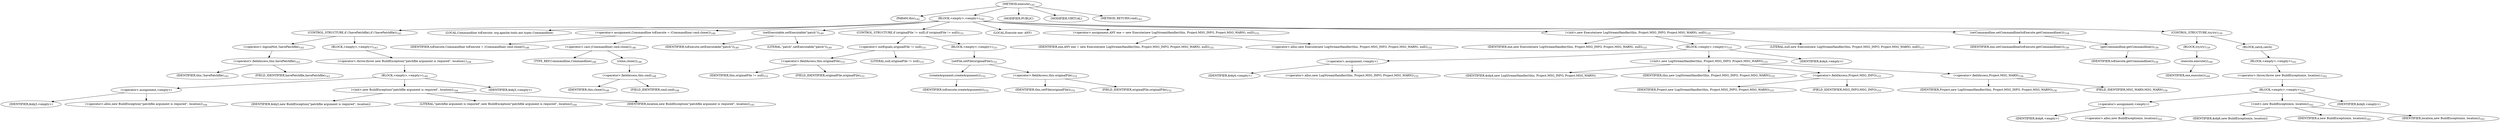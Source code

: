digraph "execute" {  
"173" [label = <(METHOD,execute)<SUB>142</SUB>> ]
"4" [label = <(PARAM,this)<SUB>142</SUB>> ]
"174" [label = <(BLOCK,&lt;empty&gt;,&lt;empty&gt;)<SUB>142</SUB>> ]
"175" [label = <(CONTROL_STRUCTURE,if (!havePatchfile),if (!havePatchfile))<SUB>143</SUB>> ]
"176" [label = <(&lt;operator&gt;.logicalNot,!havePatchfile)<SUB>143</SUB>> ]
"177" [label = <(&lt;operator&gt;.fieldAccess,this.havePatchfile)<SUB>143</SUB>> ]
"178" [label = <(IDENTIFIER,this,!havePatchfile)<SUB>143</SUB>> ]
"179" [label = <(FIELD_IDENTIFIER,havePatchfile,havePatchfile)<SUB>143</SUB>> ]
"180" [label = <(BLOCK,&lt;empty&gt;,&lt;empty&gt;)<SUB>143</SUB>> ]
"181" [label = <(&lt;operator&gt;.throw,throw new BuildException(&quot;patchfile argument is required&quot;, location);)<SUB>144</SUB>> ]
"182" [label = <(BLOCK,&lt;empty&gt;,&lt;empty&gt;)<SUB>144</SUB>> ]
"183" [label = <(&lt;operator&gt;.assignment,&lt;empty&gt;)> ]
"184" [label = <(IDENTIFIER,$obj3,&lt;empty&gt;)> ]
"185" [label = <(&lt;operator&gt;.alloc,new BuildException(&quot;patchfile argument is required&quot;, location))<SUB>144</SUB>> ]
"186" [label = <(&lt;init&gt;,new BuildException(&quot;patchfile argument is required&quot;, location))<SUB>144</SUB>> ]
"187" [label = <(IDENTIFIER,$obj3,new BuildException(&quot;patchfile argument is required&quot;, location))> ]
"188" [label = <(LITERAL,&quot;patchfile argument is required&quot;,new BuildException(&quot;patchfile argument is required&quot;, location))<SUB>144</SUB>> ]
"189" [label = <(IDENTIFIER,location,new BuildException(&quot;patchfile argument is required&quot;, location))<SUB>145</SUB>> ]
"190" [label = <(IDENTIFIER,$obj3,&lt;empty&gt;)> ]
"191" [label = <(LOCAL,Commandline toExecute: org.apache.tools.ant.types.Commandline)> ]
"192" [label = <(&lt;operator&gt;.assignment,Commandline toExecute = (Commandline) cmd.clone())<SUB>148</SUB>> ]
"193" [label = <(IDENTIFIER,toExecute,Commandline toExecute = (Commandline) cmd.clone())<SUB>148</SUB>> ]
"194" [label = <(&lt;operator&gt;.cast,(Commandline) cmd.clone())<SUB>148</SUB>> ]
"195" [label = <(TYPE_REF,Commandline,Commandline)<SUB>148</SUB>> ]
"196" [label = <(clone,clone())<SUB>148</SUB>> ]
"197" [label = <(&lt;operator&gt;.fieldAccess,this.cmd)<SUB>148</SUB>> ]
"198" [label = <(IDENTIFIER,this,clone())<SUB>148</SUB>> ]
"199" [label = <(FIELD_IDENTIFIER,cmd,cmd)<SUB>148</SUB>> ]
"200" [label = <(setExecutable,setExecutable(&quot;patch&quot;))<SUB>149</SUB>> ]
"201" [label = <(IDENTIFIER,toExecute,setExecutable(&quot;patch&quot;))<SUB>149</SUB>> ]
"202" [label = <(LITERAL,&quot;patch&quot;,setExecutable(&quot;patch&quot;))<SUB>149</SUB>> ]
"203" [label = <(CONTROL_STRUCTURE,if (originalFile != null),if (originalFile != null))<SUB>151</SUB>> ]
"204" [label = <(&lt;operator&gt;.notEquals,originalFile != null)<SUB>151</SUB>> ]
"205" [label = <(&lt;operator&gt;.fieldAccess,this.originalFile)<SUB>151</SUB>> ]
"206" [label = <(IDENTIFIER,this,originalFile != null)<SUB>151</SUB>> ]
"207" [label = <(FIELD_IDENTIFIER,originalFile,originalFile)<SUB>151</SUB>> ]
"208" [label = <(LITERAL,null,originalFile != null)<SUB>151</SUB>> ]
"209" [label = <(BLOCK,&lt;empty&gt;,&lt;empty&gt;)<SUB>151</SUB>> ]
"210" [label = <(setFile,setFile(originalFile))<SUB>152</SUB>> ]
"211" [label = <(createArgument,createArgument())<SUB>152</SUB>> ]
"212" [label = <(IDENTIFIER,toExecute,createArgument())<SUB>152</SUB>> ]
"213" [label = <(&lt;operator&gt;.fieldAccess,this.originalFile)<SUB>152</SUB>> ]
"214" [label = <(IDENTIFIER,this,setFile(originalFile))<SUB>152</SUB>> ]
"215" [label = <(FIELD_IDENTIFIER,originalFile,originalFile)<SUB>152</SUB>> ]
"6" [label = <(LOCAL,Execute exe: ANY)> ]
"216" [label = <(&lt;operator&gt;.assignment,ANY exe = new Execute(new LogStreamHandler(this, Project.MSG_INFO, Project.MSG_WARN), null))<SUB>155</SUB>> ]
"217" [label = <(IDENTIFIER,exe,ANY exe = new Execute(new LogStreamHandler(this, Project.MSG_INFO, Project.MSG_WARN), null))<SUB>155</SUB>> ]
"218" [label = <(&lt;operator&gt;.alloc,new Execute(new LogStreamHandler(this, Project.MSG_INFO, Project.MSG_WARN), null))<SUB>155</SUB>> ]
"219" [label = <(&lt;init&gt;,new Execute(new LogStreamHandler(this, Project.MSG_INFO, Project.MSG_WARN), null))<SUB>155</SUB>> ]
"5" [label = <(IDENTIFIER,exe,new Execute(new LogStreamHandler(this, Project.MSG_INFO, Project.MSG_WARN), null))<SUB>155</SUB>> ]
"220" [label = <(BLOCK,&lt;empty&gt;,&lt;empty&gt;)<SUB>155</SUB>> ]
"221" [label = <(&lt;operator&gt;.assignment,&lt;empty&gt;)> ]
"222" [label = <(IDENTIFIER,$obj4,&lt;empty&gt;)> ]
"223" [label = <(&lt;operator&gt;.alloc,new LogStreamHandler(this, Project.MSG_INFO, Project.MSG_WARN))<SUB>155</SUB>> ]
"224" [label = <(&lt;init&gt;,new LogStreamHandler(this, Project.MSG_INFO, Project.MSG_WARN))<SUB>155</SUB>> ]
"225" [label = <(IDENTIFIER,$obj4,new LogStreamHandler(this, Project.MSG_INFO, Project.MSG_WARN))> ]
"3" [label = <(IDENTIFIER,this,new LogStreamHandler(this, Project.MSG_INFO, Project.MSG_WARN))<SUB>155</SUB>> ]
"226" [label = <(&lt;operator&gt;.fieldAccess,Project.MSG_INFO)<SUB>155</SUB>> ]
"227" [label = <(IDENTIFIER,Project,new LogStreamHandler(this, Project.MSG_INFO, Project.MSG_WARN))<SUB>155</SUB>> ]
"228" [label = <(FIELD_IDENTIFIER,MSG_INFO,MSG_INFO)<SUB>155</SUB>> ]
"229" [label = <(&lt;operator&gt;.fieldAccess,Project.MSG_WARN)<SUB>156</SUB>> ]
"230" [label = <(IDENTIFIER,Project,new LogStreamHandler(this, Project.MSG_INFO, Project.MSG_WARN))<SUB>156</SUB>> ]
"231" [label = <(FIELD_IDENTIFIER,MSG_WARN,MSG_WARN)<SUB>156</SUB>> ]
"232" [label = <(IDENTIFIER,$obj4,&lt;empty&gt;)> ]
"233" [label = <(LITERAL,null,new Execute(new LogStreamHandler(this, Project.MSG_INFO, Project.MSG_WARN), null))<SUB>157</SUB>> ]
"234" [label = <(setCommandline,setCommandline(toExecute.getCommandline()))<SUB>158</SUB>> ]
"235" [label = <(IDENTIFIER,exe,setCommandline(toExecute.getCommandline()))<SUB>158</SUB>> ]
"236" [label = <(getCommandline,getCommandline())<SUB>158</SUB>> ]
"237" [label = <(IDENTIFIER,toExecute,getCommandline())<SUB>158</SUB>> ]
"238" [label = <(CONTROL_STRUCTURE,try,try)<SUB>159</SUB>> ]
"239" [label = <(BLOCK,try,try)<SUB>159</SUB>> ]
"240" [label = <(execute,execute())<SUB>160</SUB>> ]
"241" [label = <(IDENTIFIER,exe,execute())<SUB>160</SUB>> ]
"242" [label = <(BLOCK,catch,catch)> ]
"243" [label = <(BLOCK,&lt;empty&gt;,&lt;empty&gt;)<SUB>161</SUB>> ]
"244" [label = <(&lt;operator&gt;.throw,throw new BuildException(e, location);)<SUB>162</SUB>> ]
"245" [label = <(BLOCK,&lt;empty&gt;,&lt;empty&gt;)<SUB>162</SUB>> ]
"246" [label = <(&lt;operator&gt;.assignment,&lt;empty&gt;)> ]
"247" [label = <(IDENTIFIER,$obj6,&lt;empty&gt;)> ]
"248" [label = <(&lt;operator&gt;.alloc,new BuildException(e, location))<SUB>162</SUB>> ]
"249" [label = <(&lt;init&gt;,new BuildException(e, location))<SUB>162</SUB>> ]
"250" [label = <(IDENTIFIER,$obj6,new BuildException(e, location))> ]
"251" [label = <(IDENTIFIER,e,new BuildException(e, location))<SUB>162</SUB>> ]
"252" [label = <(IDENTIFIER,location,new BuildException(e, location))<SUB>162</SUB>> ]
"253" [label = <(IDENTIFIER,$obj6,&lt;empty&gt;)> ]
"254" [label = <(MODIFIER,PUBLIC)> ]
"255" [label = <(MODIFIER,VIRTUAL)> ]
"256" [label = <(METHOD_RETURN,void)<SUB>142</SUB>> ]
  "173" -> "4" 
  "173" -> "174" 
  "173" -> "254" 
  "173" -> "255" 
  "173" -> "256" 
  "174" -> "175" 
  "174" -> "191" 
  "174" -> "192" 
  "174" -> "200" 
  "174" -> "203" 
  "174" -> "6" 
  "174" -> "216" 
  "174" -> "219" 
  "174" -> "234" 
  "174" -> "238" 
  "175" -> "176" 
  "175" -> "180" 
  "176" -> "177" 
  "177" -> "178" 
  "177" -> "179" 
  "180" -> "181" 
  "181" -> "182" 
  "182" -> "183" 
  "182" -> "186" 
  "182" -> "190" 
  "183" -> "184" 
  "183" -> "185" 
  "186" -> "187" 
  "186" -> "188" 
  "186" -> "189" 
  "192" -> "193" 
  "192" -> "194" 
  "194" -> "195" 
  "194" -> "196" 
  "196" -> "197" 
  "197" -> "198" 
  "197" -> "199" 
  "200" -> "201" 
  "200" -> "202" 
  "203" -> "204" 
  "203" -> "209" 
  "204" -> "205" 
  "204" -> "208" 
  "205" -> "206" 
  "205" -> "207" 
  "209" -> "210" 
  "210" -> "211" 
  "210" -> "213" 
  "211" -> "212" 
  "213" -> "214" 
  "213" -> "215" 
  "216" -> "217" 
  "216" -> "218" 
  "219" -> "5" 
  "219" -> "220" 
  "219" -> "233" 
  "220" -> "221" 
  "220" -> "224" 
  "220" -> "232" 
  "221" -> "222" 
  "221" -> "223" 
  "224" -> "225" 
  "224" -> "3" 
  "224" -> "226" 
  "224" -> "229" 
  "226" -> "227" 
  "226" -> "228" 
  "229" -> "230" 
  "229" -> "231" 
  "234" -> "235" 
  "234" -> "236" 
  "236" -> "237" 
  "238" -> "239" 
  "238" -> "242" 
  "239" -> "240" 
  "240" -> "241" 
  "242" -> "243" 
  "243" -> "244" 
  "244" -> "245" 
  "245" -> "246" 
  "245" -> "249" 
  "245" -> "253" 
  "246" -> "247" 
  "246" -> "248" 
  "249" -> "250" 
  "249" -> "251" 
  "249" -> "252" 
}
